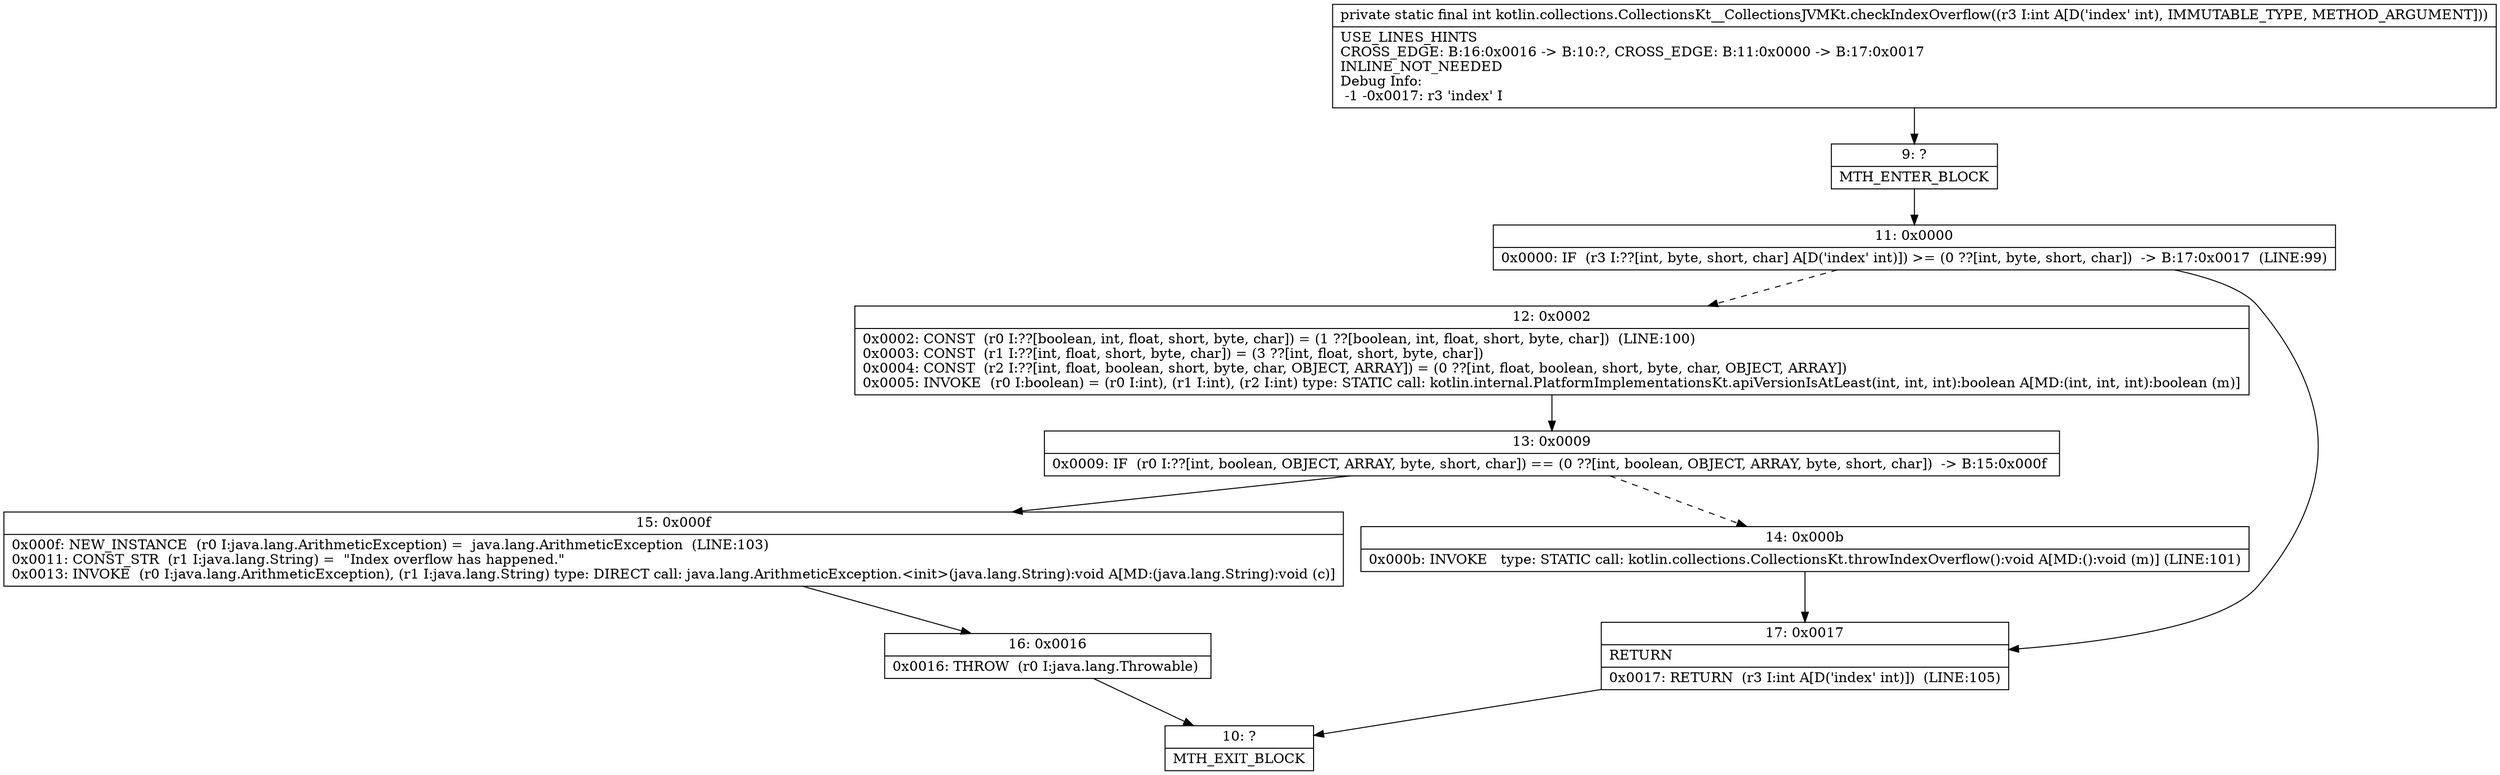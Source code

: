 digraph "CFG forkotlin.collections.CollectionsKt__CollectionsJVMKt.checkIndexOverflow(I)I" {
Node_9 [shape=record,label="{9\:\ ?|MTH_ENTER_BLOCK\l}"];
Node_11 [shape=record,label="{11\:\ 0x0000|0x0000: IF  (r3 I:??[int, byte, short, char] A[D('index' int)]) \>= (0 ??[int, byte, short, char])  \-\> B:17:0x0017  (LINE:99)\l}"];
Node_12 [shape=record,label="{12\:\ 0x0002|0x0002: CONST  (r0 I:??[boolean, int, float, short, byte, char]) = (1 ??[boolean, int, float, short, byte, char])  (LINE:100)\l0x0003: CONST  (r1 I:??[int, float, short, byte, char]) = (3 ??[int, float, short, byte, char]) \l0x0004: CONST  (r2 I:??[int, float, boolean, short, byte, char, OBJECT, ARRAY]) = (0 ??[int, float, boolean, short, byte, char, OBJECT, ARRAY]) \l0x0005: INVOKE  (r0 I:boolean) = (r0 I:int), (r1 I:int), (r2 I:int) type: STATIC call: kotlin.internal.PlatformImplementationsKt.apiVersionIsAtLeast(int, int, int):boolean A[MD:(int, int, int):boolean (m)]\l}"];
Node_13 [shape=record,label="{13\:\ 0x0009|0x0009: IF  (r0 I:??[int, boolean, OBJECT, ARRAY, byte, short, char]) == (0 ??[int, boolean, OBJECT, ARRAY, byte, short, char])  \-\> B:15:0x000f \l}"];
Node_14 [shape=record,label="{14\:\ 0x000b|0x000b: INVOKE   type: STATIC call: kotlin.collections.CollectionsKt.throwIndexOverflow():void A[MD:():void (m)] (LINE:101)\l}"];
Node_15 [shape=record,label="{15\:\ 0x000f|0x000f: NEW_INSTANCE  (r0 I:java.lang.ArithmeticException) =  java.lang.ArithmeticException  (LINE:103)\l0x0011: CONST_STR  (r1 I:java.lang.String) =  \"Index overflow has happened.\" \l0x0013: INVOKE  (r0 I:java.lang.ArithmeticException), (r1 I:java.lang.String) type: DIRECT call: java.lang.ArithmeticException.\<init\>(java.lang.String):void A[MD:(java.lang.String):void (c)]\l}"];
Node_16 [shape=record,label="{16\:\ 0x0016|0x0016: THROW  (r0 I:java.lang.Throwable) \l}"];
Node_10 [shape=record,label="{10\:\ ?|MTH_EXIT_BLOCK\l}"];
Node_17 [shape=record,label="{17\:\ 0x0017|RETURN\l|0x0017: RETURN  (r3 I:int A[D('index' int)])  (LINE:105)\l}"];
MethodNode[shape=record,label="{private static final int kotlin.collections.CollectionsKt__CollectionsJVMKt.checkIndexOverflow((r3 I:int A[D('index' int), IMMUTABLE_TYPE, METHOD_ARGUMENT]))  | USE_LINES_HINTS\lCROSS_EDGE: B:16:0x0016 \-\> B:10:?, CROSS_EDGE: B:11:0x0000 \-\> B:17:0x0017\lINLINE_NOT_NEEDED\lDebug Info:\l  \-1 \-0x0017: r3 'index' I\l}"];
MethodNode -> Node_9;Node_9 -> Node_11;
Node_11 -> Node_12[style=dashed];
Node_11 -> Node_17;
Node_12 -> Node_13;
Node_13 -> Node_14[style=dashed];
Node_13 -> Node_15;
Node_14 -> Node_17;
Node_15 -> Node_16;
Node_16 -> Node_10;
Node_17 -> Node_10;
}

